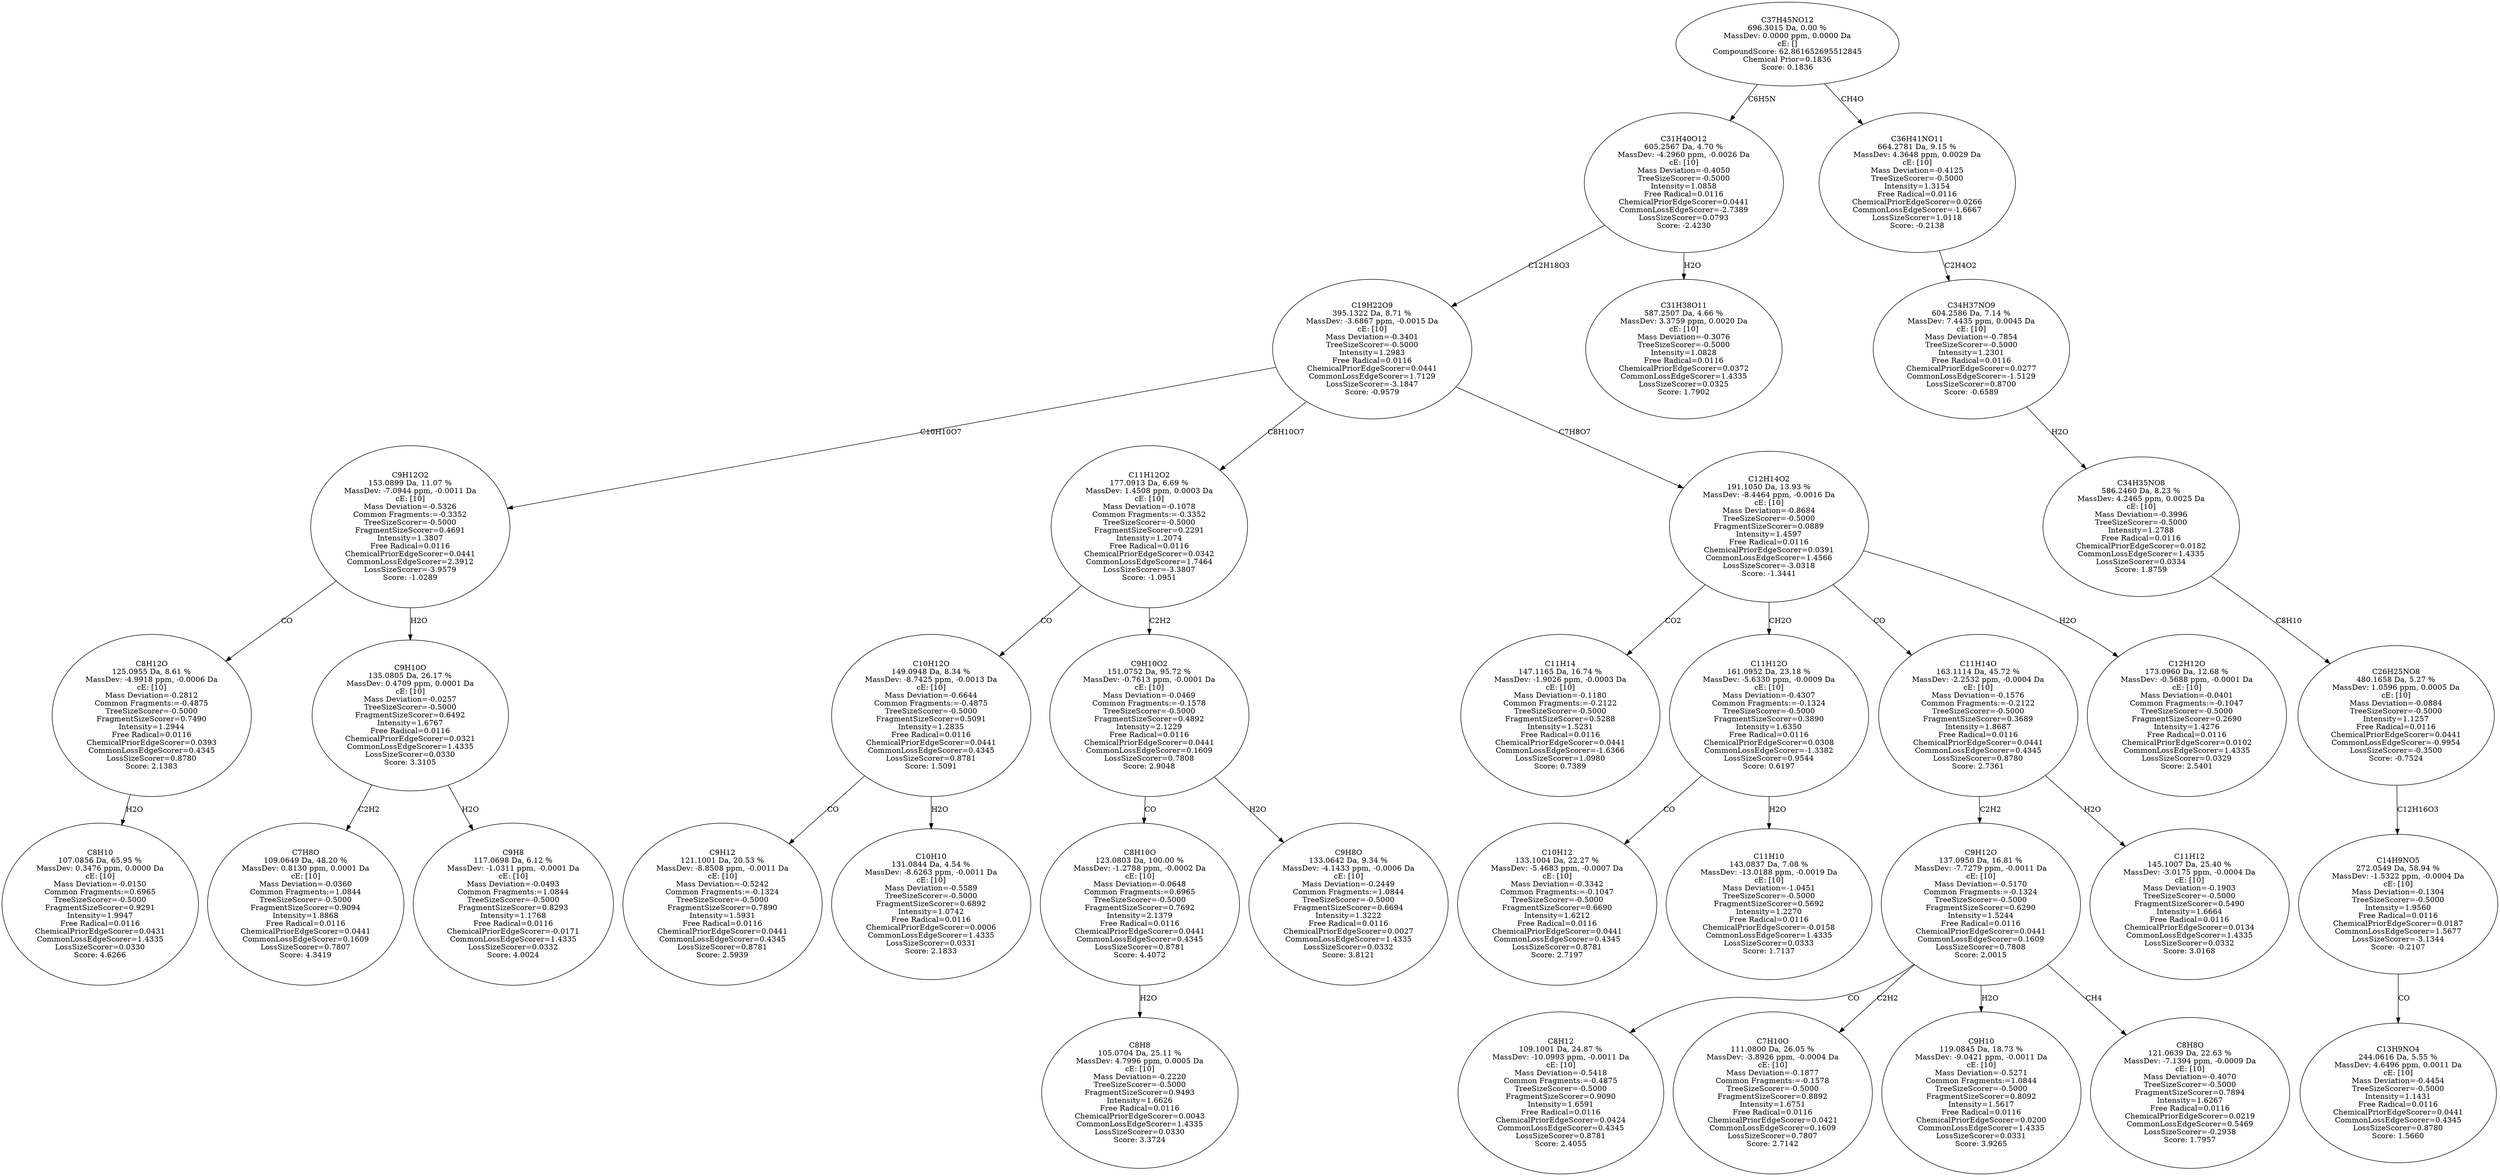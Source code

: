 strict digraph {
v1 [label="C8H10\n107.0856 Da, 65.95 %\nMassDev: 0.3476 ppm, 0.0000 Da\ncE: [10]\nMass Deviation=-0.0150\nCommon Fragments:=0.6965\nTreeSizeScorer=-0.5000\nFragmentSizeScorer=0.9291\nIntensity=1.9947\nFree Radical=0.0116\nChemicalPriorEdgeScorer=0.0431\nCommonLossEdgeScorer=1.4335\nLossSizeScorer=0.0330\nScore: 4.6266"];
v2 [label="C8H12O\n125.0955 Da, 8.61 %\nMassDev: -4.9918 ppm, -0.0006 Da\ncE: [10]\nMass Deviation=-0.2812\nCommon Fragments:=-0.4875\nTreeSizeScorer=-0.5000\nFragmentSizeScorer=0.7490\nIntensity=1.2944\nFree Radical=0.0116\nChemicalPriorEdgeScorer=0.0393\nCommonLossEdgeScorer=0.4345\nLossSizeScorer=0.8780\nScore: 2.1383"];
v3 [label="C7H8O\n109.0649 Da, 48.20 %\nMassDev: 0.8130 ppm, 0.0001 Da\ncE: [10]\nMass Deviation=-0.0360\nCommon Fragments:=1.0844\nTreeSizeScorer=-0.5000\nFragmentSizeScorer=0.9094\nIntensity=1.8868\nFree Radical=0.0116\nChemicalPriorEdgeScorer=0.0441\nCommonLossEdgeScorer=0.1609\nLossSizeScorer=0.7807\nScore: 4.3419"];
v4 [label="C9H8\n117.0698 Da, 6.12 %\nMassDev: -1.0311 ppm, -0.0001 Da\ncE: [10]\nMass Deviation=-0.0493\nCommon Fragments:=1.0844\nTreeSizeScorer=-0.5000\nFragmentSizeScorer=0.8293\nIntensity=1.1768\nFree Radical=0.0116\nChemicalPriorEdgeScorer=-0.0171\nCommonLossEdgeScorer=1.4335\nLossSizeScorer=0.0332\nScore: 4.0024"];
v5 [label="C9H10O\n135.0805 Da, 26.17 %\nMassDev: 0.4709 ppm, 0.0001 Da\ncE: [10]\nMass Deviation=-0.0257\nTreeSizeScorer=-0.5000\nFragmentSizeScorer=0.6492\nIntensity=1.6767\nFree Radical=0.0116\nChemicalPriorEdgeScorer=0.0321\nCommonLossEdgeScorer=1.4335\nLossSizeScorer=0.0330\nScore: 3.3105"];
v6 [label="C9H12O2\n153.0899 Da, 11.07 %\nMassDev: -7.0944 ppm, -0.0011 Da\ncE: [10]\nMass Deviation=-0.5326\nCommon Fragments:=-0.3352\nTreeSizeScorer=-0.5000\nFragmentSizeScorer=0.4691\nIntensity=1.3807\nFree Radical=0.0116\nChemicalPriorEdgeScorer=0.0441\nCommonLossEdgeScorer=2.3912\nLossSizeScorer=-3.9579\nScore: -1.0289"];
v7 [label="C9H12\n121.1001 Da, 20.53 %\nMassDev: -8.8508 ppm, -0.0011 Da\ncE: [10]\nMass Deviation=-0.5242\nCommon Fragments:=-0.1324\nTreeSizeScorer=-0.5000\nFragmentSizeScorer=0.7890\nIntensity=1.5931\nFree Radical=0.0116\nChemicalPriorEdgeScorer=0.0441\nCommonLossEdgeScorer=0.4345\nLossSizeScorer=0.8781\nScore: 2.5939"];
v8 [label="C10H10\n131.0844 Da, 4.54 %\nMassDev: -8.6263 ppm, -0.0011 Da\ncE: [10]\nMass Deviation=-0.5589\nTreeSizeScorer=-0.5000\nFragmentSizeScorer=0.6892\nIntensity=1.0742\nFree Radical=0.0116\nChemicalPriorEdgeScorer=0.0006\nCommonLossEdgeScorer=1.4335\nLossSizeScorer=0.0331\nScore: 2.1833"];
v9 [label="C10H12O\n149.0948 Da, 8.34 %\nMassDev: -8.7425 ppm, -0.0013 Da\ncE: [10]\nMass Deviation=-0.6644\nCommon Fragments:=-0.4875\nTreeSizeScorer=-0.5000\nFragmentSizeScorer=0.5091\nIntensity=1.2835\nFree Radical=0.0116\nChemicalPriorEdgeScorer=0.0441\nCommonLossEdgeScorer=0.4345\nLossSizeScorer=0.8781\nScore: 1.5091"];
v10 [label="C8H8\n105.0704 Da, 25.11 %\nMassDev: 4.7996 ppm, 0.0005 Da\ncE: [10]\nMass Deviation=-0.2220\nTreeSizeScorer=-0.5000\nFragmentSizeScorer=0.9493\nIntensity=1.6626\nFree Radical=0.0116\nChemicalPriorEdgeScorer=0.0043\nCommonLossEdgeScorer=1.4335\nLossSizeScorer=0.0330\nScore: 3.3724"];
v11 [label="C8H10O\n123.0803 Da, 100.00 %\nMassDev: -1.2788 ppm, -0.0002 Da\ncE: [10]\nMass Deviation=-0.0648\nCommon Fragments:=0.6965\nTreeSizeScorer=-0.5000\nFragmentSizeScorer=0.7692\nIntensity=2.1379\nFree Radical=0.0116\nChemicalPriorEdgeScorer=0.0441\nCommonLossEdgeScorer=0.4345\nLossSizeScorer=0.8781\nScore: 4.4072"];
v12 [label="C9H8O\n133.0642 Da, 9.34 %\nMassDev: -4.1433 ppm, -0.0006 Da\ncE: [10]\nMass Deviation=-0.2449\nCommon Fragments:=1.0844\nTreeSizeScorer=-0.5000\nFragmentSizeScorer=0.6694\nIntensity=1.3222\nFree Radical=0.0116\nChemicalPriorEdgeScorer=0.0027\nCommonLossEdgeScorer=1.4335\nLossSizeScorer=0.0332\nScore: 3.8121"];
v13 [label="C9H10O2\n151.0752 Da, 95.72 %\nMassDev: -0.7613 ppm, -0.0001 Da\ncE: [10]\nMass Deviation=-0.0469\nCommon Fragments:=-0.1578\nTreeSizeScorer=-0.5000\nFragmentSizeScorer=0.4892\nIntensity=2.1229\nFree Radical=0.0116\nChemicalPriorEdgeScorer=0.0441\nCommonLossEdgeScorer=0.1609\nLossSizeScorer=0.7808\nScore: 2.9048"];
v14 [label="C11H12O2\n177.0913 Da, 6.69 %\nMassDev: 1.4508 ppm, 0.0003 Da\ncE: [10]\nMass Deviation=-0.1078\nCommon Fragments:=-0.3352\nTreeSizeScorer=-0.5000\nFragmentSizeScorer=0.2291\nIntensity=1.2074\nFree Radical=0.0116\nChemicalPriorEdgeScorer=0.0342\nCommonLossEdgeScorer=1.7464\nLossSizeScorer=-3.3807\nScore: -1.0951"];
v15 [label="C11H14\n147.1165 Da, 16.74 %\nMassDev: -1.9026 ppm, -0.0003 Da\ncE: [10]\nMass Deviation=-0.1180\nCommon Fragments:=-0.2122\nTreeSizeScorer=-0.5000\nFragmentSizeScorer=0.5288\nIntensity=1.5231\nFree Radical=0.0116\nChemicalPriorEdgeScorer=0.0441\nCommonLossEdgeScorer=-1.6366\nLossSizeScorer=1.0980\nScore: 0.7389"];
v16 [label="C10H12\n133.1004 Da, 22.27 %\nMassDev: -5.4683 ppm, -0.0007 Da\ncE: [10]\nMass Deviation=-0.3342\nCommon Fragments:=-0.1047\nTreeSizeScorer=-0.5000\nFragmentSizeScorer=0.6690\nIntensity=1.6212\nFree Radical=0.0116\nChemicalPriorEdgeScorer=0.0441\nCommonLossEdgeScorer=0.4345\nLossSizeScorer=0.8781\nScore: 2.7197"];
v17 [label="C11H10\n143.0837 Da, 7.08 %\nMassDev: -13.0188 ppm, -0.0019 Da\ncE: [10]\nMass Deviation=-1.0451\nTreeSizeScorer=-0.5000\nFragmentSizeScorer=0.5692\nIntensity=1.2270\nFree Radical=0.0116\nChemicalPriorEdgeScorer=-0.0158\nCommonLossEdgeScorer=1.4335\nLossSizeScorer=0.0333\nScore: 1.7137"];
v18 [label="C11H12O\n161.0952 Da, 23.18 %\nMassDev: -5.6330 ppm, -0.0009 Da\ncE: [10]\nMass Deviation=-0.4307\nCommon Fragments:=-0.1324\nTreeSizeScorer=-0.5000\nFragmentSizeScorer=0.3890\nIntensity=1.6350\nFree Radical=0.0116\nChemicalPriorEdgeScorer=0.0308\nCommonLossEdgeScorer=-1.3382\nLossSizeScorer=0.9544\nScore: 0.6197"];
v19 [label="C8H12\n109.1001 Da, 24.87 %\nMassDev: -10.0993 ppm, -0.0011 Da\ncE: [10]\nMass Deviation=-0.5418\nCommon Fragments:=-0.4875\nTreeSizeScorer=-0.5000\nFragmentSizeScorer=0.9090\nIntensity=1.6591\nFree Radical=0.0116\nChemicalPriorEdgeScorer=0.0424\nCommonLossEdgeScorer=0.4345\nLossSizeScorer=0.8781\nScore: 2.4055"];
v20 [label="C7H10O\n111.0800 Da, 26.05 %\nMassDev: -3.8926 ppm, -0.0004 Da\ncE: [10]\nMass Deviation=-0.1877\nCommon Fragments:=-0.1578\nTreeSizeScorer=-0.5000\nFragmentSizeScorer=0.8892\nIntensity=1.6751\nFree Radical=0.0116\nChemicalPriorEdgeScorer=0.0421\nCommonLossEdgeScorer=0.1609\nLossSizeScorer=0.7807\nScore: 2.7142"];
v21 [label="C9H10\n119.0845 Da, 18.73 %\nMassDev: -9.0421 ppm, -0.0011 Da\ncE: [10]\nMass Deviation=-0.5271\nCommon Fragments:=1.0844\nTreeSizeScorer=-0.5000\nFragmentSizeScorer=0.8092\nIntensity=1.5617\nFree Radical=0.0116\nChemicalPriorEdgeScorer=0.0200\nCommonLossEdgeScorer=1.4335\nLossSizeScorer=0.0331\nScore: 3.9265"];
v22 [label="C8H8O\n121.0639 Da, 22.63 %\nMassDev: -7.1394 ppm, -0.0009 Da\ncE: [10]\nMass Deviation=-0.4070\nTreeSizeScorer=-0.5000\nFragmentSizeScorer=0.7894\nIntensity=1.6267\nFree Radical=0.0116\nChemicalPriorEdgeScorer=0.0219\nCommonLossEdgeScorer=0.5469\nLossSizeScorer=-0.2938\nScore: 1.7957"];
v23 [label="C9H12O\n137.0950 Da, 16.81 %\nMassDev: -7.7279 ppm, -0.0011 Da\ncE: [10]\nMass Deviation=-0.5170\nCommon Fragments:=-0.1324\nTreeSizeScorer=-0.5000\nFragmentSizeScorer=0.6290\nIntensity=1.5244\nFree Radical=0.0116\nChemicalPriorEdgeScorer=0.0441\nCommonLossEdgeScorer=0.1609\nLossSizeScorer=0.7808\nScore: 2.0015"];
v24 [label="C11H12\n145.1007 Da, 25.40 %\nMassDev: -3.0175 ppm, -0.0004 Da\ncE: [10]\nMass Deviation=-0.1903\nTreeSizeScorer=-0.5000\nFragmentSizeScorer=0.5490\nIntensity=1.6664\nFree Radical=0.0116\nChemicalPriorEdgeScorer=0.0134\nCommonLossEdgeScorer=1.4335\nLossSizeScorer=0.0332\nScore: 3.0168"];
v25 [label="C11H14O\n163.1114 Da, 45.72 %\nMassDev: -2.2532 ppm, -0.0004 Da\ncE: [10]\nMass Deviation=-0.1576\nCommon Fragments:=-0.2122\nTreeSizeScorer=-0.5000\nFragmentSizeScorer=0.3689\nIntensity=1.8687\nFree Radical=0.0116\nChemicalPriorEdgeScorer=0.0441\nCommonLossEdgeScorer=0.4345\nLossSizeScorer=0.8780\nScore: 2.7361"];
v26 [label="C12H12O\n173.0960 Da, 12.68 %\nMassDev: -0.5688 ppm, -0.0001 Da\ncE: [10]\nMass Deviation=-0.0401\nCommon Fragments:=-0.1047\nTreeSizeScorer=-0.5000\nFragmentSizeScorer=0.2690\nIntensity=1.4276\nFree Radical=0.0116\nChemicalPriorEdgeScorer=0.0102\nCommonLossEdgeScorer=1.4335\nLossSizeScorer=0.0329\nScore: 2.5401"];
v27 [label="C12H14O2\n191.1050 Da, 13.93 %\nMassDev: -8.4464 ppm, -0.0016 Da\ncE: [10]\nMass Deviation=-0.8684\nTreeSizeScorer=-0.5000\nFragmentSizeScorer=0.0889\nIntensity=1.4597\nFree Radical=0.0116\nChemicalPriorEdgeScorer=0.0391\nCommonLossEdgeScorer=1.4566\nLossSizeScorer=-3.0318\nScore: -1.3441"];
v28 [label="C19H22O9\n395.1322 Da, 8.71 %\nMassDev: -3.6867 ppm, -0.0015 Da\ncE: [10]\nMass Deviation=-0.3401\nTreeSizeScorer=-0.5000\nIntensity=1.2983\nFree Radical=0.0116\nChemicalPriorEdgeScorer=0.0441\nCommonLossEdgeScorer=1.7129\nLossSizeScorer=-3.1847\nScore: -0.9579"];
v29 [label="C31H38O11\n587.2507 Da, 4.66 %\nMassDev: 3.3759 ppm, 0.0020 Da\ncE: [10]\nMass Deviation=-0.3076\nTreeSizeScorer=-0.5000\nIntensity=1.0828\nFree Radical=0.0116\nChemicalPriorEdgeScorer=0.0372\nCommonLossEdgeScorer=1.4335\nLossSizeScorer=0.0325\nScore: 1.7902"];
v30 [label="C31H40O12\n605.2567 Da, 4.70 %\nMassDev: -4.2960 ppm, -0.0026 Da\ncE: [10]\nMass Deviation=-0.4050\nTreeSizeScorer=-0.5000\nIntensity=1.0858\nFree Radical=0.0116\nChemicalPriorEdgeScorer=0.0441\nCommonLossEdgeScorer=-2.7389\nLossSizeScorer=0.0793\nScore: -2.4230"];
v31 [label="C13H9NO4\n244.0616 Da, 5.55 %\nMassDev: 4.6496 ppm, 0.0011 Da\ncE: [10]\nMass Deviation=-0.4454\nTreeSizeScorer=-0.5000\nIntensity=1.1431\nFree Radical=0.0116\nChemicalPriorEdgeScorer=0.0441\nCommonLossEdgeScorer=0.4345\nLossSizeScorer=0.8780\nScore: 1.5660"];
v32 [label="C14H9NO5\n272.0549 Da, 58.94 %\nMassDev: -1.5322 ppm, -0.0004 Da\ncE: [10]\nMass Deviation=-0.1304\nTreeSizeScorer=-0.5000\nIntensity=1.9560\nFree Radical=0.0116\nChemicalPriorEdgeScorer=0.0187\nCommonLossEdgeScorer=1.5677\nLossSizeScorer=-3.1344\nScore: -0.2107"];
v33 [label="C26H25NO8\n480.1658 Da, 5.27 %\nMassDev: 1.0596 ppm, 0.0005 Da\ncE: [10]\nMass Deviation=-0.0884\nTreeSizeScorer=-0.5000\nIntensity=1.1257\nFree Radical=0.0116\nChemicalPriorEdgeScorer=0.0441\nCommonLossEdgeScorer=-0.9954\nLossSizeScorer=-0.3500\nScore: -0.7524"];
v34 [label="C34H35NO8\n586.2460 Da, 8.23 %\nMassDev: 4.2465 ppm, 0.0025 Da\ncE: [10]\nMass Deviation=-0.3996\nTreeSizeScorer=-0.5000\nIntensity=1.2788\nFree Radical=0.0116\nChemicalPriorEdgeScorer=0.0182\nCommonLossEdgeScorer=1.4335\nLossSizeScorer=0.0334\nScore: 1.8759"];
v35 [label="C34H37NO9\n604.2586 Da, 7.14 %\nMassDev: 7.4435 ppm, 0.0045 Da\ncE: [10]\nMass Deviation=-0.7854\nTreeSizeScorer=-0.5000\nIntensity=1.2301\nFree Radical=0.0116\nChemicalPriorEdgeScorer=0.0277\nCommonLossEdgeScorer=-1.5129\nLossSizeScorer=0.8700\nScore: -0.6589"];
v36 [label="C36H41NO11\n664.2781 Da, 9.15 %\nMassDev: 4.3648 ppm, 0.0029 Da\ncE: [10]\nMass Deviation=-0.4125\nTreeSizeScorer=-0.5000\nIntensity=1.3154\nFree Radical=0.0116\nChemicalPriorEdgeScorer=0.0266\nCommonLossEdgeScorer=-1.6667\nLossSizeScorer=1.0118\nScore: -0.2138"];
v37 [label="C37H45NO12\n696.3015 Da, 0.00 %\nMassDev: 0.0000 ppm, 0.0000 Da\ncE: []\nCompoundScore: 62.861652695512845\nChemical Prior=0.1836\nScore: 0.1836"];
v2 -> v1 [label="H2O"];
v6 -> v2 [label="CO"];
v5 -> v3 [label="C2H2"];
v5 -> v4 [label="H2O"];
v6 -> v5 [label="H2O"];
v28 -> v6 [label="C10H10O7"];
v9 -> v7 [label="CO"];
v9 -> v8 [label="H2O"];
v14 -> v9 [label="CO"];
v11 -> v10 [label="H2O"];
v13 -> v11 [label="CO"];
v13 -> v12 [label="H2O"];
v14 -> v13 [label="C2H2"];
v28 -> v14 [label="C8H10O7"];
v27 -> v15 [label="CO2"];
v18 -> v16 [label="CO"];
v18 -> v17 [label="H2O"];
v27 -> v18 [label="CH2O"];
v23 -> v19 [label="CO"];
v23 -> v20 [label="C2H2"];
v23 -> v21 [label="H2O"];
v23 -> v22 [label="CH4"];
v25 -> v23 [label="C2H2"];
v25 -> v24 [label="H2O"];
v27 -> v25 [label="CO"];
v27 -> v26 [label="H2O"];
v28 -> v27 [label="C7H8O7"];
v30 -> v28 [label="C12H18O3"];
v30 -> v29 [label="H2O"];
v37 -> v30 [label="C6H5N"];
v32 -> v31 [label="CO"];
v33 -> v32 [label="C12H16O3"];
v34 -> v33 [label="C8H10"];
v35 -> v34 [label="H2O"];
v36 -> v35 [label="C2H4O2"];
v37 -> v36 [label="CH4O"];
}